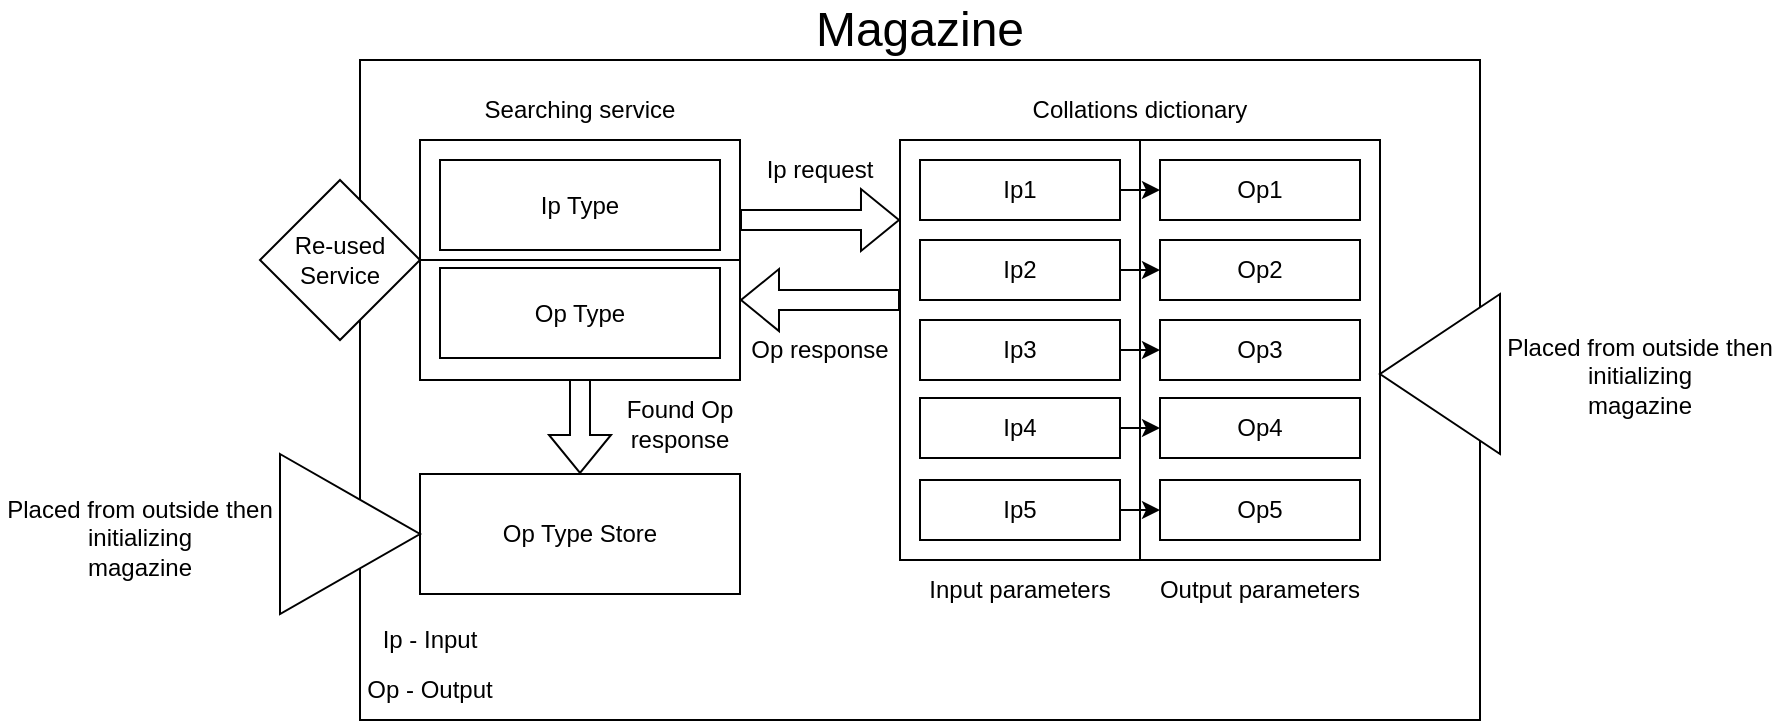 <mxfile version="20.2.8" type="device"><diagram id="PUSa6YACwOFY2IXSyOYU" name="Страница 1"><mxGraphModel dx="2249" dy="767" grid="1" gridSize="10" guides="1" tooltips="1" connect="1" arrows="1" fold="1" page="1" pageScale="1" pageWidth="827" pageHeight="1169" math="0" shadow="0"><root><mxCell id="0"/><mxCell id="1" parent="0"/><mxCell id="GQjirBs2X8ntAin_hjtc-101" value="" style="rounded=0;whiteSpace=wrap;html=1;" vertex="1" parent="1"><mxGeometry x="-120" y="480" width="560" height="330" as="geometry"/></mxCell><mxCell id="GQjirBs2X8ntAin_hjtc-58" value="" style="group" vertex="1" connectable="0" parent="1"><mxGeometry x="150" y="490" width="240" height="270" as="geometry"/></mxCell><mxCell id="GQjirBs2X8ntAin_hjtc-2" value="" style="rounded=0;whiteSpace=wrap;html=1;" vertex="1" parent="GQjirBs2X8ntAin_hjtc-58"><mxGeometry y="30" width="240" height="210" as="geometry"/></mxCell><mxCell id="GQjirBs2X8ntAin_hjtc-10" value="" style="rounded=0;whiteSpace=wrap;html=1;" vertex="1" parent="GQjirBs2X8ntAin_hjtc-58"><mxGeometry x="10" y="40" width="100" height="30" as="geometry"/></mxCell><mxCell id="GQjirBs2X8ntAin_hjtc-11" value="" style="rounded=0;whiteSpace=wrap;html=1;" vertex="1" parent="GQjirBs2X8ntAin_hjtc-58"><mxGeometry x="130" y="40" width="100" height="30" as="geometry"/></mxCell><mxCell id="GQjirBs2X8ntAin_hjtc-12" value="" style="endArrow=classic;html=1;rounded=0;exitX=1;exitY=0.5;exitDx=0;exitDy=0;" edge="1" parent="GQjirBs2X8ntAin_hjtc-58" source="GQjirBs2X8ntAin_hjtc-10" target="GQjirBs2X8ntAin_hjtc-11"><mxGeometry width="50" height="50" relative="1" as="geometry"><mxPoint x="230" y="155" as="sourcePoint"/><mxPoint x="350" y="105" as="targetPoint"/></mxGeometry></mxCell><mxCell id="GQjirBs2X8ntAin_hjtc-13" value="" style="endArrow=none;html=1;rounded=0;exitX=0.5;exitY=0;exitDx=0;exitDy=0;entryX=0.5;entryY=1;entryDx=0;entryDy=0;" edge="1" parent="GQjirBs2X8ntAin_hjtc-58" source="GQjirBs2X8ntAin_hjtc-2" target="GQjirBs2X8ntAin_hjtc-2"><mxGeometry width="50" height="50" relative="1" as="geometry"><mxPoint x="210" y="140" as="sourcePoint"/><mxPoint x="260" y="90" as="targetPoint"/></mxGeometry></mxCell><mxCell id="GQjirBs2X8ntAin_hjtc-25" value="" style="rounded=0;whiteSpace=wrap;html=1;" vertex="1" parent="GQjirBs2X8ntAin_hjtc-58"><mxGeometry x="10" y="80" width="100" height="30" as="geometry"/></mxCell><mxCell id="GQjirBs2X8ntAin_hjtc-26" value="" style="rounded=0;whiteSpace=wrap;html=1;" vertex="1" parent="GQjirBs2X8ntAin_hjtc-58"><mxGeometry x="130" y="80" width="100" height="30" as="geometry"/></mxCell><mxCell id="GQjirBs2X8ntAin_hjtc-27" value="" style="endArrow=classic;html=1;rounded=0;exitX=1;exitY=0.5;exitDx=0;exitDy=0;" edge="1" parent="GQjirBs2X8ntAin_hjtc-58" source="GQjirBs2X8ntAin_hjtc-25" target="GQjirBs2X8ntAin_hjtc-26"><mxGeometry width="50" height="50" relative="1" as="geometry"><mxPoint x="230" y="195" as="sourcePoint"/><mxPoint x="350" y="145" as="targetPoint"/></mxGeometry></mxCell><mxCell id="GQjirBs2X8ntAin_hjtc-28" value="" style="rounded=0;whiteSpace=wrap;html=1;" vertex="1" parent="GQjirBs2X8ntAin_hjtc-58"><mxGeometry x="10" y="120" width="100" height="30" as="geometry"/></mxCell><mxCell id="GQjirBs2X8ntAin_hjtc-29" value="" style="rounded=0;whiteSpace=wrap;html=1;" vertex="1" parent="GQjirBs2X8ntAin_hjtc-58"><mxGeometry x="130" y="120" width="100" height="30" as="geometry"/></mxCell><mxCell id="GQjirBs2X8ntAin_hjtc-30" value="" style="endArrow=classic;html=1;rounded=0;exitX=1;exitY=0.5;exitDx=0;exitDy=0;" edge="1" parent="GQjirBs2X8ntAin_hjtc-58" source="GQjirBs2X8ntAin_hjtc-28" target="GQjirBs2X8ntAin_hjtc-29"><mxGeometry width="50" height="50" relative="1" as="geometry"><mxPoint x="230" y="235" as="sourcePoint"/><mxPoint x="350" y="185" as="targetPoint"/></mxGeometry></mxCell><mxCell id="GQjirBs2X8ntAin_hjtc-31" value="" style="rounded=0;whiteSpace=wrap;html=1;" vertex="1" parent="GQjirBs2X8ntAin_hjtc-58"><mxGeometry x="10" y="159" width="100" height="30" as="geometry"/></mxCell><mxCell id="GQjirBs2X8ntAin_hjtc-32" value="" style="rounded=0;whiteSpace=wrap;html=1;" vertex="1" parent="GQjirBs2X8ntAin_hjtc-58"><mxGeometry x="130" y="159" width="100" height="30" as="geometry"/></mxCell><mxCell id="GQjirBs2X8ntAin_hjtc-33" value="" style="endArrow=classic;html=1;rounded=0;exitX=1;exitY=0.5;exitDx=0;exitDy=0;" edge="1" parent="GQjirBs2X8ntAin_hjtc-58" source="GQjirBs2X8ntAin_hjtc-31" target="GQjirBs2X8ntAin_hjtc-32"><mxGeometry width="50" height="50" relative="1" as="geometry"><mxPoint x="230" y="274" as="sourcePoint"/><mxPoint x="350" y="224" as="targetPoint"/></mxGeometry></mxCell><mxCell id="GQjirBs2X8ntAin_hjtc-34" value="" style="rounded=0;whiteSpace=wrap;html=1;" vertex="1" parent="GQjirBs2X8ntAin_hjtc-58"><mxGeometry x="10" y="200" width="100" height="30" as="geometry"/></mxCell><mxCell id="GQjirBs2X8ntAin_hjtc-35" value="" style="rounded=0;whiteSpace=wrap;html=1;" vertex="1" parent="GQjirBs2X8ntAin_hjtc-58"><mxGeometry x="130" y="200" width="100" height="30" as="geometry"/></mxCell><mxCell id="GQjirBs2X8ntAin_hjtc-36" value="" style="endArrow=classic;html=1;rounded=0;exitX=1;exitY=0.5;exitDx=0;exitDy=0;" edge="1" parent="GQjirBs2X8ntAin_hjtc-58" source="GQjirBs2X8ntAin_hjtc-34" target="GQjirBs2X8ntAin_hjtc-35"><mxGeometry width="50" height="50" relative="1" as="geometry"><mxPoint x="230" y="315" as="sourcePoint"/><mxPoint x="350" y="265" as="targetPoint"/></mxGeometry></mxCell><mxCell id="GQjirBs2X8ntAin_hjtc-38" value="Collations dictionary" style="text;html=1;strokeColor=none;fillColor=none;align=center;verticalAlign=middle;whiteSpace=wrap;rounded=0;" vertex="1" parent="GQjirBs2X8ntAin_hjtc-58"><mxGeometry width="240" height="30" as="geometry"/></mxCell><mxCell id="GQjirBs2X8ntAin_hjtc-41" value="Input parameters" style="text;html=1;strokeColor=none;fillColor=none;align=center;verticalAlign=middle;whiteSpace=wrap;rounded=0;" vertex="1" parent="GQjirBs2X8ntAin_hjtc-58"><mxGeometry y="240" width="120" height="30" as="geometry"/></mxCell><mxCell id="GQjirBs2X8ntAin_hjtc-42" value="Output parameters" style="text;html=1;strokeColor=none;fillColor=none;align=center;verticalAlign=middle;whiteSpace=wrap;rounded=0;" vertex="1" parent="GQjirBs2X8ntAin_hjtc-58"><mxGeometry x="120" y="240" width="120" height="30" as="geometry"/></mxCell><mxCell id="GQjirBs2X8ntAin_hjtc-43" value="Ip1" style="text;html=1;strokeColor=none;fillColor=none;align=center;verticalAlign=middle;whiteSpace=wrap;rounded=0;" vertex="1" parent="GQjirBs2X8ntAin_hjtc-58"><mxGeometry x="10" y="40" width="100" height="30" as="geometry"/></mxCell><mxCell id="GQjirBs2X8ntAin_hjtc-44" value="Ip2" style="text;html=1;strokeColor=none;fillColor=none;align=center;verticalAlign=middle;whiteSpace=wrap;rounded=0;" vertex="1" parent="GQjirBs2X8ntAin_hjtc-58"><mxGeometry x="10" y="80" width="100" height="30" as="geometry"/></mxCell><mxCell id="GQjirBs2X8ntAin_hjtc-45" value="Ip3" style="text;html=1;strokeColor=none;fillColor=none;align=center;verticalAlign=middle;whiteSpace=wrap;rounded=0;" vertex="1" parent="GQjirBs2X8ntAin_hjtc-58"><mxGeometry x="10" y="120" width="100" height="30" as="geometry"/></mxCell><mxCell id="GQjirBs2X8ntAin_hjtc-46" value="Ip4" style="text;html=1;strokeColor=none;fillColor=none;align=center;verticalAlign=middle;whiteSpace=wrap;rounded=0;" vertex="1" parent="GQjirBs2X8ntAin_hjtc-58"><mxGeometry x="10" y="159" width="100" height="30" as="geometry"/></mxCell><mxCell id="GQjirBs2X8ntAin_hjtc-47" value="Ip5" style="text;html=1;strokeColor=none;fillColor=none;align=center;verticalAlign=middle;whiteSpace=wrap;rounded=0;" vertex="1" parent="GQjirBs2X8ntAin_hjtc-58"><mxGeometry x="10" y="200" width="100" height="30" as="geometry"/></mxCell><mxCell id="GQjirBs2X8ntAin_hjtc-48" value="Op1" style="text;html=1;strokeColor=none;fillColor=none;align=center;verticalAlign=middle;whiteSpace=wrap;rounded=0;" vertex="1" parent="GQjirBs2X8ntAin_hjtc-58"><mxGeometry x="130" y="40" width="100" height="30" as="geometry"/></mxCell><mxCell id="GQjirBs2X8ntAin_hjtc-49" value="Op2" style="text;html=1;strokeColor=none;fillColor=none;align=center;verticalAlign=middle;whiteSpace=wrap;rounded=0;" vertex="1" parent="GQjirBs2X8ntAin_hjtc-58"><mxGeometry x="130" y="80" width="100" height="30" as="geometry"/></mxCell><mxCell id="GQjirBs2X8ntAin_hjtc-51" value="Op3" style="text;html=1;strokeColor=none;fillColor=none;align=center;verticalAlign=middle;whiteSpace=wrap;rounded=0;" vertex="1" parent="GQjirBs2X8ntAin_hjtc-58"><mxGeometry x="130" y="120" width="100" height="30" as="geometry"/></mxCell><mxCell id="GQjirBs2X8ntAin_hjtc-52" value="Op4" style="text;html=1;strokeColor=none;fillColor=none;align=center;verticalAlign=middle;whiteSpace=wrap;rounded=0;" vertex="1" parent="GQjirBs2X8ntAin_hjtc-58"><mxGeometry x="130" y="159" width="100" height="30" as="geometry"/></mxCell><mxCell id="GQjirBs2X8ntAin_hjtc-53" value="Op5" style="text;html=1;strokeColor=none;fillColor=none;align=center;verticalAlign=middle;whiteSpace=wrap;rounded=0;" vertex="1" parent="GQjirBs2X8ntAin_hjtc-58"><mxGeometry x="130" y="200" width="100" height="30" as="geometry"/></mxCell><mxCell id="GQjirBs2X8ntAin_hjtc-59" value="" style="group" vertex="1" connectable="0" parent="1"><mxGeometry x="-90" y="687" width="160" height="60" as="geometry"/></mxCell><mxCell id="GQjirBs2X8ntAin_hjtc-54" value="" style="rounded=0;whiteSpace=wrap;html=1;" vertex="1" parent="GQjirBs2X8ntAin_hjtc-59"><mxGeometry width="160" height="60" as="geometry"/></mxCell><mxCell id="GQjirBs2X8ntAin_hjtc-55" value="Op Type Store" style="text;html=1;strokeColor=none;fillColor=none;align=center;verticalAlign=middle;whiteSpace=wrap;rounded=0;" vertex="1" parent="GQjirBs2X8ntAin_hjtc-59"><mxGeometry width="160" height="60" as="geometry"/></mxCell><mxCell id="GQjirBs2X8ntAin_hjtc-76" value="" style="shape=flexArrow;endArrow=classic;html=1;rounded=0;exitX=0.5;exitY=1;exitDx=0;exitDy=0;entryX=0.5;entryY=0;entryDx=0;entryDy=0;" edge="1" parent="1" source="GQjirBs2X8ntAin_hjtc-67" target="GQjirBs2X8ntAin_hjtc-55"><mxGeometry width="50" height="50" relative="1" as="geometry"><mxPoint x="-150" y="720" as="sourcePoint"/><mxPoint x="-100" y="670" as="targetPoint"/></mxGeometry></mxCell><mxCell id="GQjirBs2X8ntAin_hjtc-87" value="Ip request" style="text;html=1;strokeColor=none;fillColor=none;align=center;verticalAlign=middle;whiteSpace=wrap;rounded=0;" vertex="1" parent="1"><mxGeometry x="80" y="520" width="60" height="30" as="geometry"/></mxCell><mxCell id="GQjirBs2X8ntAin_hjtc-90" value="" style="group" vertex="1" connectable="0" parent="1"><mxGeometry x="-90" y="520" width="160" height="120" as="geometry"/></mxCell><mxCell id="GQjirBs2X8ntAin_hjtc-60" value="" style="rounded=0;whiteSpace=wrap;html=1;" vertex="1" parent="GQjirBs2X8ntAin_hjtc-90"><mxGeometry width="160" height="120" as="geometry"/></mxCell><mxCell id="GQjirBs2X8ntAin_hjtc-66" value="Ip Type" style="rounded=0;whiteSpace=wrap;html=1;" vertex="1" parent="GQjirBs2X8ntAin_hjtc-90"><mxGeometry x="10" y="10" width="140" height="45" as="geometry"/></mxCell><mxCell id="GQjirBs2X8ntAin_hjtc-89" value="" style="group" vertex="1" connectable="0" parent="GQjirBs2X8ntAin_hjtc-90"><mxGeometry x="10" y="64" width="140" height="45" as="geometry"/></mxCell><mxCell id="GQjirBs2X8ntAin_hjtc-67" value="" style="rounded=0;whiteSpace=wrap;html=1;" vertex="1" parent="GQjirBs2X8ntAin_hjtc-89"><mxGeometry width="140" height="45" as="geometry"/></mxCell><mxCell id="GQjirBs2X8ntAin_hjtc-74" value="Op Type" style="text;html=1;strokeColor=none;fillColor=none;align=center;verticalAlign=middle;whiteSpace=wrap;rounded=0;" vertex="1" parent="GQjirBs2X8ntAin_hjtc-89"><mxGeometry x="40" y="8" width="60" height="30" as="geometry"/></mxCell><mxCell id="GQjirBs2X8ntAin_hjtc-64" value="" style="endArrow=none;html=1;rounded=0;exitX=0;exitY=0.5;exitDx=0;exitDy=0;entryX=1;entryY=0.5;entryDx=0;entryDy=0;" edge="1" parent="GQjirBs2X8ntAin_hjtc-90" source="GQjirBs2X8ntAin_hjtc-60" target="GQjirBs2X8ntAin_hjtc-60"><mxGeometry width="50" height="50" relative="1" as="geometry"><mxPoint x="80" y="743" as="sourcePoint"/><mxPoint x="130" y="693" as="targetPoint"/></mxGeometry></mxCell><mxCell id="GQjirBs2X8ntAin_hjtc-92" value="Ip - Input" style="text;html=1;strokeColor=none;fillColor=none;align=center;verticalAlign=middle;whiteSpace=wrap;rounded=0;" vertex="1" parent="1"><mxGeometry x="-120" y="760" width="70" height="20" as="geometry"/></mxCell><mxCell id="GQjirBs2X8ntAin_hjtc-93" value="Op - Output" style="text;html=1;strokeColor=none;fillColor=none;align=center;verticalAlign=middle;whiteSpace=wrap;rounded=0;" vertex="1" parent="1"><mxGeometry x="-120" y="780" width="70" height="30" as="geometry"/></mxCell><mxCell id="GQjirBs2X8ntAin_hjtc-97" value="Op response" style="text;html=1;strokeColor=none;fillColor=none;align=center;verticalAlign=middle;whiteSpace=wrap;rounded=0;" vertex="1" parent="1"><mxGeometry x="70" y="610" width="80" height="30" as="geometry"/></mxCell><mxCell id="GQjirBs2X8ntAin_hjtc-98" value="Found Op response" style="text;html=1;strokeColor=none;fillColor=none;align=center;verticalAlign=middle;whiteSpace=wrap;rounded=0;" vertex="1" parent="1"><mxGeometry y="647" width="80" height="30" as="geometry"/></mxCell><mxCell id="GQjirBs2X8ntAin_hjtc-99" value="" style="shape=flexArrow;endArrow=classic;html=1;rounded=0;exitX=0;exitY=0.381;exitDx=0;exitDy=0;exitPerimeter=0;entryX=1;entryY=0.667;entryDx=0;entryDy=0;entryPerimeter=0;" edge="1" parent="1" source="GQjirBs2X8ntAin_hjtc-2" target="GQjirBs2X8ntAin_hjtc-60"><mxGeometry width="50" height="50" relative="1" as="geometry"><mxPoint x="120" y="600" as="sourcePoint"/><mxPoint x="80" y="600" as="targetPoint"/></mxGeometry></mxCell><mxCell id="GQjirBs2X8ntAin_hjtc-100" value="" style="shape=flexArrow;endArrow=classic;html=1;rounded=0;exitX=0;exitY=0.381;exitDx=0;exitDy=0;exitPerimeter=0;entryX=1;entryY=0.667;entryDx=0;entryDy=0;entryPerimeter=0;" edge="1" parent="1"><mxGeometry width="50" height="50" relative="1" as="geometry"><mxPoint x="70" y="560.03" as="sourcePoint"/><mxPoint x="150" y="560" as="targetPoint"/></mxGeometry></mxCell><mxCell id="GQjirBs2X8ntAin_hjtc-103" value="" style="triangle;whiteSpace=wrap;html=1;" vertex="1" parent="1"><mxGeometry x="-160" y="677" width="70" height="80" as="geometry"/></mxCell><mxCell id="GQjirBs2X8ntAin_hjtc-105" value="&lt;div&gt;Placed from outside then initializing&lt;/div&gt;&lt;div&gt;magazine&lt;br&gt;&lt;/div&gt;" style="text;html=1;strokeColor=none;fillColor=none;align=center;verticalAlign=middle;whiteSpace=wrap;rounded=0;" vertex="1" parent="1"><mxGeometry x="-300" y="677" width="140" height="83" as="geometry"/></mxCell><mxCell id="GQjirBs2X8ntAin_hjtc-108" value="" style="triangle;whiteSpace=wrap;html=1;rotation=-180;" vertex="1" parent="1"><mxGeometry x="390" y="597" width="60" height="80" as="geometry"/></mxCell><mxCell id="GQjirBs2X8ntAin_hjtc-109" value="&lt;div&gt;Placed from outside then initializing&lt;/div&gt;&lt;div&gt;magazine&lt;br&gt;&lt;/div&gt;" style="text;html=1;strokeColor=none;fillColor=none;align=center;verticalAlign=middle;whiteSpace=wrap;rounded=0;" vertex="1" parent="1"><mxGeometry x="450" y="595.5" width="140" height="84.5" as="geometry"/></mxCell><mxCell id="GQjirBs2X8ntAin_hjtc-113" value="&lt;div&gt;Re-used&lt;/div&gt;&lt;div&gt;Service&lt;br&gt;&lt;/div&gt;" style="rhombus;whiteSpace=wrap;html=1;" vertex="1" parent="1"><mxGeometry x="-170" y="540" width="80" height="80" as="geometry"/></mxCell><mxCell id="GQjirBs2X8ntAin_hjtc-115" value="Searching service" style="text;html=1;strokeColor=none;fillColor=none;align=center;verticalAlign=middle;whiteSpace=wrap;rounded=0;" vertex="1" parent="1"><mxGeometry x="-90" y="490" width="160" height="30" as="geometry"/></mxCell><mxCell id="GQjirBs2X8ntAin_hjtc-116" value="&lt;font style=&quot;font-size: 24px;&quot;&gt;Magazine&lt;/font&gt;" style="text;html=1;strokeColor=none;fillColor=none;align=center;verticalAlign=middle;whiteSpace=wrap;rounded=0;" vertex="1" parent="1"><mxGeometry x="-120" y="450" width="560" height="30" as="geometry"/></mxCell></root></mxGraphModel></diagram></mxfile>